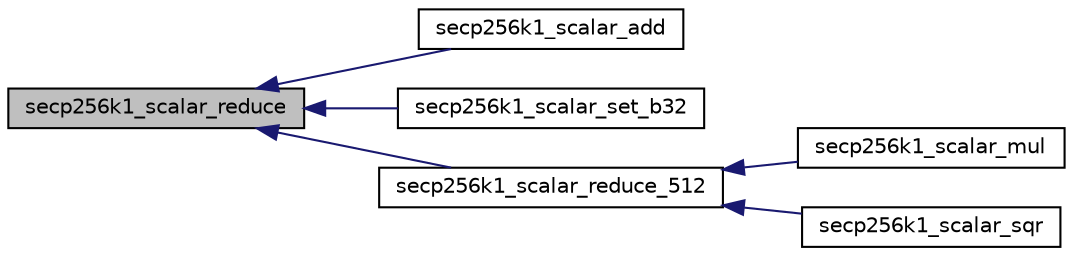 digraph "secp256k1_scalar_reduce"
{
  edge [fontname="Helvetica",fontsize="10",labelfontname="Helvetica",labelfontsize="10"];
  node [fontname="Helvetica",fontsize="10",shape=record];
  rankdir="LR";
  Node61 [label="secp256k1_scalar_reduce",height=0.2,width=0.4,color="black", fillcolor="grey75", style="filled", fontcolor="black"];
  Node61 -> Node62 [dir="back",color="midnightblue",fontsize="10",style="solid",fontname="Helvetica"];
  Node62 [label="secp256k1_scalar_add",height=0.2,width=0.4,color="black", fillcolor="white", style="filled",URL="$db/d1f/scalar__4x64__impl_8h.html#a83257652850276cd74c7cdd1f9444d9c"];
  Node61 -> Node63 [dir="back",color="midnightblue",fontsize="10",style="solid",fontname="Helvetica"];
  Node63 [label="secp256k1_scalar_set_b32",height=0.2,width=0.4,color="black", fillcolor="white", style="filled",URL="$db/d1f/scalar__4x64__impl_8h.html#a3d09257862898c77d71d594175c87176"];
  Node61 -> Node64 [dir="back",color="midnightblue",fontsize="10",style="solid",fontname="Helvetica"];
  Node64 [label="secp256k1_scalar_reduce_512",height=0.2,width=0.4,color="black", fillcolor="white", style="filled",URL="$db/d1f/scalar__4x64__impl_8h.html#a55aeaf87961410d982871d0e5c51ce39"];
  Node64 -> Node65 [dir="back",color="midnightblue",fontsize="10",style="solid",fontname="Helvetica"];
  Node65 [label="secp256k1_scalar_mul",height=0.2,width=0.4,color="black", fillcolor="white", style="filled",URL="$db/d1f/scalar__4x64__impl_8h.html#a89db15f705c8eafcd10c08181523acd0"];
  Node64 -> Node66 [dir="back",color="midnightblue",fontsize="10",style="solid",fontname="Helvetica"];
  Node66 [label="secp256k1_scalar_sqr",height=0.2,width=0.4,color="black", fillcolor="white", style="filled",URL="$db/d1f/scalar__4x64__impl_8h.html#a2e65618baa17c59e89149a9f7e632f69"];
}

